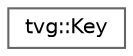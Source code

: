 digraph "类继承关系图"
{
 // LATEX_PDF_SIZE
  bgcolor="transparent";
  edge [fontname=Helvetica,fontsize=10,labelfontname=Helvetica,labelfontsize=10];
  node [fontname=Helvetica,fontsize=10,shape=box,height=0.2,width=0.4];
  rankdir="LR";
  Node0 [id="Node000000",label="tvg::Key",height=0.2,width=0.4,color="grey40", fillcolor="white", style="filled",URL="$structtvg_1_1_key.html",tooltip=" "];
}
